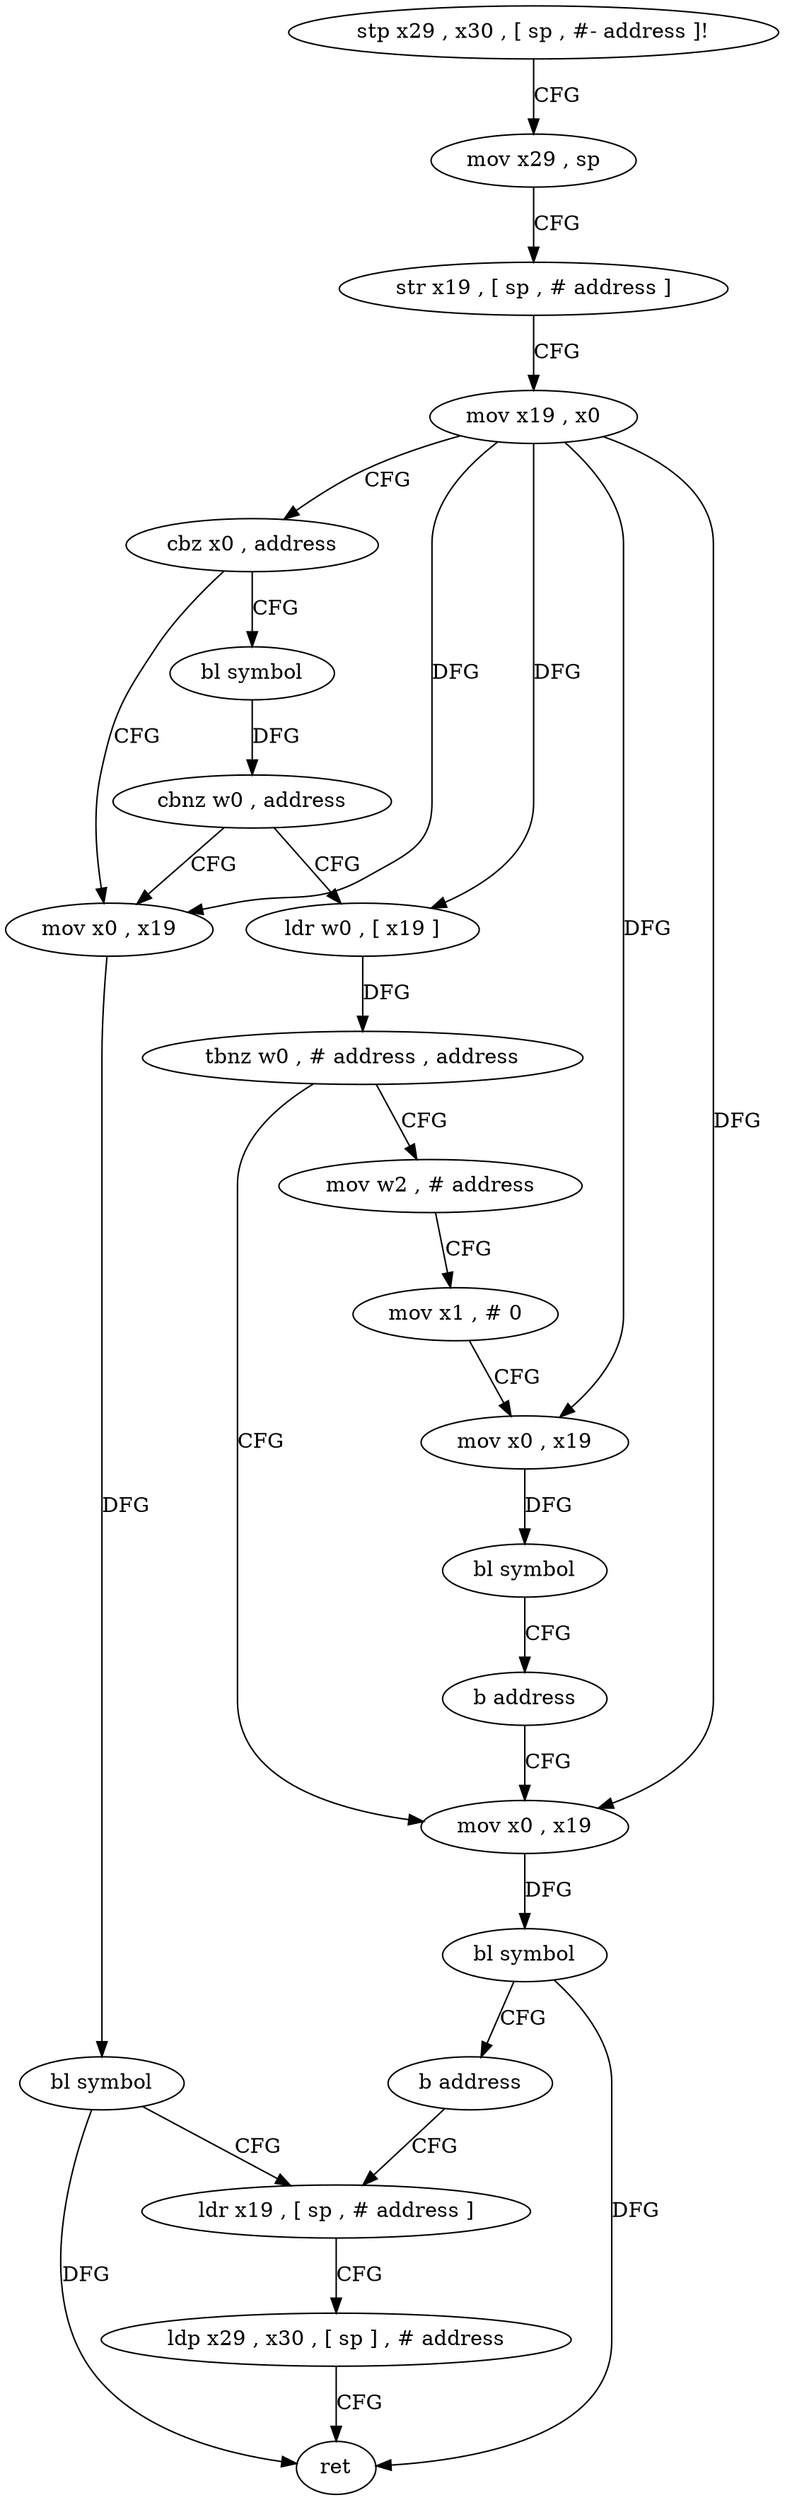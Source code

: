 digraph "func" {
"4271452" [label = "stp x29 , x30 , [ sp , #- address ]!" ]
"4271456" [label = "mov x29 , sp" ]
"4271460" [label = "str x19 , [ sp , # address ]" ]
"4271464" [label = "mov x19 , x0" ]
"4271468" [label = "cbz x0 , address" ]
"4271480" [label = "mov x0 , x19" ]
"4271472" [label = "bl symbol" ]
"4271484" [label = "bl symbol" ]
"4271488" [label = "ldr x19 , [ sp , # address ]" ]
"4271476" [label = "cbnz w0 , address" ]
"4271500" [label = "ldr w0 , [ x19 ]" ]
"4271504" [label = "tbnz w0 , # address , address" ]
"4271520" [label = "mov w2 , # address" ]
"4271508" [label = "mov x0 , x19" ]
"4271524" [label = "mov x1 , # 0" ]
"4271528" [label = "mov x0 , x19" ]
"4271532" [label = "bl symbol" ]
"4271536" [label = "b address" ]
"4271512" [label = "bl symbol" ]
"4271516" [label = "b address" ]
"4271492" [label = "ldp x29 , x30 , [ sp ] , # address" ]
"4271496" [label = "ret" ]
"4271452" -> "4271456" [ label = "CFG" ]
"4271456" -> "4271460" [ label = "CFG" ]
"4271460" -> "4271464" [ label = "CFG" ]
"4271464" -> "4271468" [ label = "CFG" ]
"4271464" -> "4271480" [ label = "DFG" ]
"4271464" -> "4271500" [ label = "DFG" ]
"4271464" -> "4271528" [ label = "DFG" ]
"4271464" -> "4271508" [ label = "DFG" ]
"4271468" -> "4271480" [ label = "CFG" ]
"4271468" -> "4271472" [ label = "CFG" ]
"4271480" -> "4271484" [ label = "DFG" ]
"4271472" -> "4271476" [ label = "DFG" ]
"4271484" -> "4271488" [ label = "CFG" ]
"4271484" -> "4271496" [ label = "DFG" ]
"4271488" -> "4271492" [ label = "CFG" ]
"4271476" -> "4271500" [ label = "CFG" ]
"4271476" -> "4271480" [ label = "CFG" ]
"4271500" -> "4271504" [ label = "DFG" ]
"4271504" -> "4271520" [ label = "CFG" ]
"4271504" -> "4271508" [ label = "CFG" ]
"4271520" -> "4271524" [ label = "CFG" ]
"4271508" -> "4271512" [ label = "DFG" ]
"4271524" -> "4271528" [ label = "CFG" ]
"4271528" -> "4271532" [ label = "DFG" ]
"4271532" -> "4271536" [ label = "CFG" ]
"4271536" -> "4271508" [ label = "CFG" ]
"4271512" -> "4271516" [ label = "CFG" ]
"4271512" -> "4271496" [ label = "DFG" ]
"4271516" -> "4271488" [ label = "CFG" ]
"4271492" -> "4271496" [ label = "CFG" ]
}
